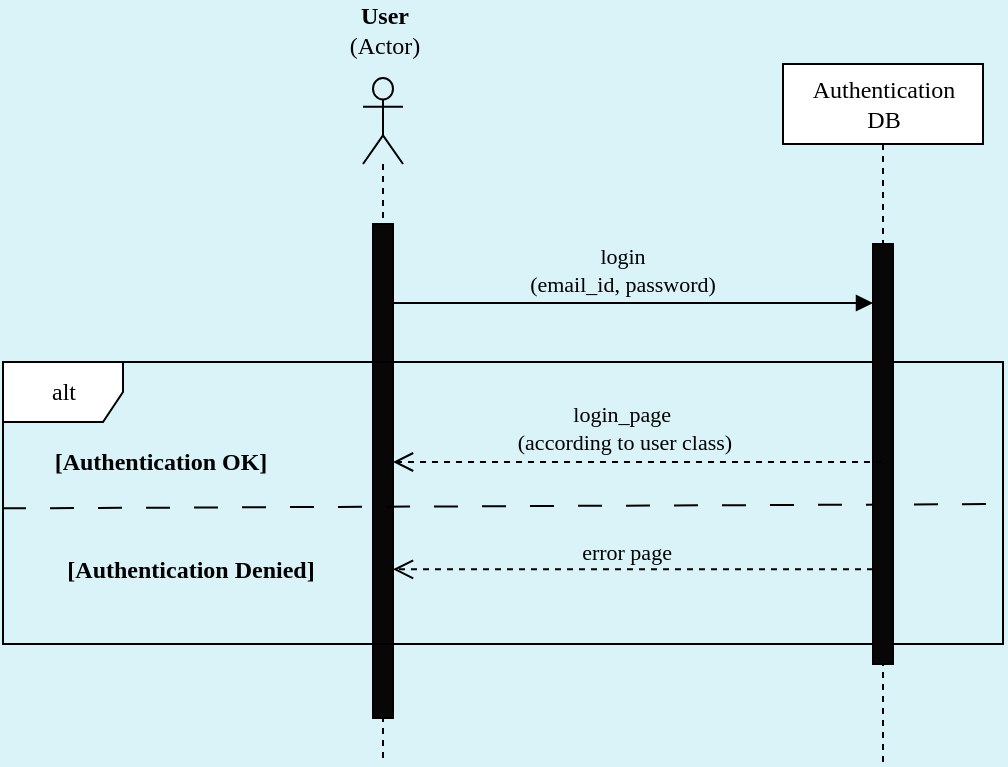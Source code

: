 <mxfile version="23.1.1" type="device">
  <diagram name="Page-1" id="lqRTw8LY39b_y0JNQHwk">
    <mxGraphModel dx="1406" dy="920" grid="1" gridSize="10" guides="1" tooltips="1" connect="1" arrows="1" fold="1" page="1" pageScale="1" pageWidth="413" pageHeight="583" background="#D9F3F8" math="0" shadow="0">
      <root>
        <mxCell id="0" />
        <mxCell id="1" parent="0" />
        <mxCell id="dEYHJVlhOxJ4xXhAzUCa-1" value="" style="shape=umlLifeline;perimeter=lifelinePerimeter;whiteSpace=wrap;html=1;container=1;dropTarget=0;collapsible=0;recursiveResize=0;outlineConnect=0;portConstraint=eastwest;newEdgeStyle={&quot;curved&quot;:0,&quot;rounded&quot;:0};participant=umlActor;fillColor=none;size=43;" vertex="1" parent="1">
          <mxGeometry x="250.5" y="77" width="20" height="343" as="geometry" />
        </mxCell>
        <mxCell id="dEYHJVlhOxJ4xXhAzUCa-3" value="" style="html=1;points=[[0,0,0,0,5],[0,1,0,0,-5],[1,0,0,0,5],[1,1,0,0,-5]];perimeter=orthogonalPerimeter;outlineConnect=0;targetShapes=umlLifeline;portConstraint=eastwest;newEdgeStyle={&quot;curved&quot;:0,&quot;rounded&quot;:0};fillColor=#080606;strokeColor=#000000;" vertex="1" parent="dEYHJVlhOxJ4xXhAzUCa-1">
          <mxGeometry x="5" y="73" width="10" height="247" as="geometry" />
        </mxCell>
        <mxCell id="dEYHJVlhOxJ4xXhAzUCa-2" value="User&lt;br&gt;&lt;span style=&quot;font-weight: normal;&quot;&gt;(Actor)&lt;/span&gt;" style="text;align=center;fontStyle=1;verticalAlign=middle;spacingLeft=3;spacingRight=3;strokeColor=none;rotatable=0;points=[[0,0.5],[1,0.5]];portConstraint=eastwest;html=1;fontFamily=Poppins;fontSource=https%3A%2F%2Ffonts.googleapis.com%2Fcss%3Ffamily%3DPoppins;" vertex="1" parent="1">
          <mxGeometry x="220.5" y="40" width="80" height="26" as="geometry" />
        </mxCell>
        <mxCell id="dEYHJVlhOxJ4xXhAzUCa-4" value="" style="html=1;verticalAlign=bottom;endArrow=block;curved=0;rounded=0;" edge="1" parent="1">
          <mxGeometry x="-0.001" relative="1" as="geometry">
            <mxPoint x="265.5" y="189.5" as="sourcePoint" />
            <mxPoint x="505.5" y="189.5" as="targetPoint" />
            <mxPoint as="offset" />
          </mxGeometry>
        </mxCell>
        <mxCell id="dEYHJVlhOxJ4xXhAzUCa-8" value="login&lt;br&gt;(email_id, password)" style="edgeLabel;html=1;align=center;verticalAlign=middle;resizable=0;points=[];fontFamily=Poppins;fontSource=https%3A%2F%2Ffonts.googleapis.com%2Fcss%3Ffamily%3DPoppins;labelBackgroundColor=#D9F3F8;" vertex="1" connectable="0" parent="dEYHJVlhOxJ4xXhAzUCa-4">
          <mxGeometry x="-0.037" y="-2" relative="1" as="geometry">
            <mxPoint x="-1" y="-19" as="offset" />
          </mxGeometry>
        </mxCell>
        <mxCell id="dEYHJVlhOxJ4xXhAzUCa-6" value="&lt;font data-font-src=&quot;https://fonts.googleapis.com/css?family=Poppins&quot; face=&quot;Poppins&quot;&gt;alt&lt;/font&gt;" style="shape=umlFrame;whiteSpace=wrap;html=1;pointerEvents=0;" vertex="1" parent="1">
          <mxGeometry x="70.5" y="219" width="500" height="141" as="geometry" />
        </mxCell>
        <mxCell id="dEYHJVlhOxJ4xXhAzUCa-9" value="" style="endArrow=none;dashed=1;html=1;rounded=0;entryX=1;entryY=0.406;entryDx=0;entryDy=0;entryPerimeter=0;exitX=-0.001;exitY=0.519;exitDx=0;exitDy=0;exitPerimeter=0;dashPattern=12 12;" edge="1" parent="1" source="dEYHJVlhOxJ4xXhAzUCa-6">
          <mxGeometry width="50" height="50" relative="1" as="geometry">
            <mxPoint x="110.5" y="291.91" as="sourcePoint" />
            <mxPoint x="570.5" y="290.02" as="targetPoint" />
          </mxGeometry>
        </mxCell>
        <mxCell id="dEYHJVlhOxJ4xXhAzUCa-10" value="&lt;font data-font-src=&quot;https://fonts.googleapis.com/css?family=Poppins&quot; face=&quot;Poppins&quot;&gt;Authentication &lt;br&gt;DB&lt;/font&gt;" style="shape=umlLifeline;perimeter=lifelinePerimeter;whiteSpace=wrap;html=1;container=1;dropTarget=0;collapsible=0;recursiveResize=0;outlineConnect=0;portConstraint=eastwest;newEdgeStyle={&quot;curved&quot;:0,&quot;rounded&quot;:0};" vertex="1" parent="1">
          <mxGeometry x="460.5" y="70" width="100" height="350" as="geometry" />
        </mxCell>
        <mxCell id="dEYHJVlhOxJ4xXhAzUCa-11" value="" style="html=1;points=[[0,0,0,0,5],[0,1,0,0,-5],[1,0,0,0,5],[1,1,0,0,-5]];perimeter=orthogonalPerimeter;outlineConnect=0;targetShapes=umlLifeline;portConstraint=eastwest;newEdgeStyle={&quot;curved&quot;:0,&quot;rounded&quot;:0};fillColor=#080606;strokeColor=#000000;" vertex="1" parent="dEYHJVlhOxJ4xXhAzUCa-10">
          <mxGeometry x="45" y="90" width="10" height="210" as="geometry" />
        </mxCell>
        <mxCell id="dEYHJVlhOxJ4xXhAzUCa-12" value="" style="html=1;verticalAlign=bottom;endArrow=open;dashed=1;endSize=8;curved=0;rounded=0;" edge="1" parent="1">
          <mxGeometry relative="1" as="geometry">
            <mxPoint x="510.0" y="269" as="sourcePoint" />
            <mxPoint x="265.5" y="269" as="targetPoint" />
          </mxGeometry>
        </mxCell>
        <mxCell id="dEYHJVlhOxJ4xXhAzUCa-13" value="login_page&amp;nbsp;&lt;br&gt;(according to user class)" style="edgeLabel;html=1;align=center;verticalAlign=middle;resizable=0;points=[];fontFamily=Poppins;fontSource=https%3A%2F%2Ffonts.googleapis.com%2Fcss%3Ffamily%3DPoppins;labelBackgroundColor=#D9F3F8;" vertex="1" connectable="0" parent="dEYHJVlhOxJ4xXhAzUCa-12">
          <mxGeometry x="0.034" y="-1" relative="1" as="geometry">
            <mxPoint x="-3" y="-16" as="offset" />
          </mxGeometry>
        </mxCell>
        <mxCell id="dEYHJVlhOxJ4xXhAzUCa-14" value="" style="html=1;verticalAlign=bottom;endArrow=open;dashed=1;endSize=8;curved=0;rounded=0;" edge="1" parent="1">
          <mxGeometry relative="1" as="geometry">
            <mxPoint x="505.5" y="322.66" as="sourcePoint" />
            <mxPoint x="265.5" y="322.66" as="targetPoint" />
          </mxGeometry>
        </mxCell>
        <mxCell id="dEYHJVlhOxJ4xXhAzUCa-15" value="error page" style="edgeLabel;html=1;align=center;verticalAlign=middle;resizable=0;points=[];fontFamily=Poppins;fontSource=https%3A%2F%2Ffonts.googleapis.com%2Fcss%3Ffamily%3DPoppins;labelBackgroundColor=#D9F3F8;" vertex="1" connectable="0" parent="dEYHJVlhOxJ4xXhAzUCa-14">
          <mxGeometry x="0.034" y="-1" relative="1" as="geometry">
            <mxPoint y="-8" as="offset" />
          </mxGeometry>
        </mxCell>
        <mxCell id="dEYHJVlhOxJ4xXhAzUCa-17" value="[Authentication OK]" style="text;align=center;fontStyle=1;verticalAlign=middle;spacingLeft=3;spacingRight=3;strokeColor=none;rotatable=0;points=[[0,0.5],[1,0.5]];portConstraint=eastwest;html=1;fontFamily=Poppins;fontSource=https%3A%2F%2Ffonts.googleapis.com%2Fcss%3Ffamily%3DPoppins;" vertex="1" parent="1">
          <mxGeometry x="108.5" y="256" width="80" height="26" as="geometry" />
        </mxCell>
        <mxCell id="dEYHJVlhOxJ4xXhAzUCa-18" value="[Authentication Denied]" style="text;align=center;fontStyle=1;verticalAlign=middle;spacingLeft=3;spacingRight=3;strokeColor=none;rotatable=0;points=[[0,0.5],[1,0.5]];portConstraint=eastwest;html=1;fontFamily=Poppins;fontSource=https%3A%2F%2Ffonts.googleapis.com%2Fcss%3Ffamily%3DPoppins;" vertex="1" parent="1">
          <mxGeometry x="123.5" y="310" width="80" height="26" as="geometry" />
        </mxCell>
      </root>
    </mxGraphModel>
  </diagram>
</mxfile>
